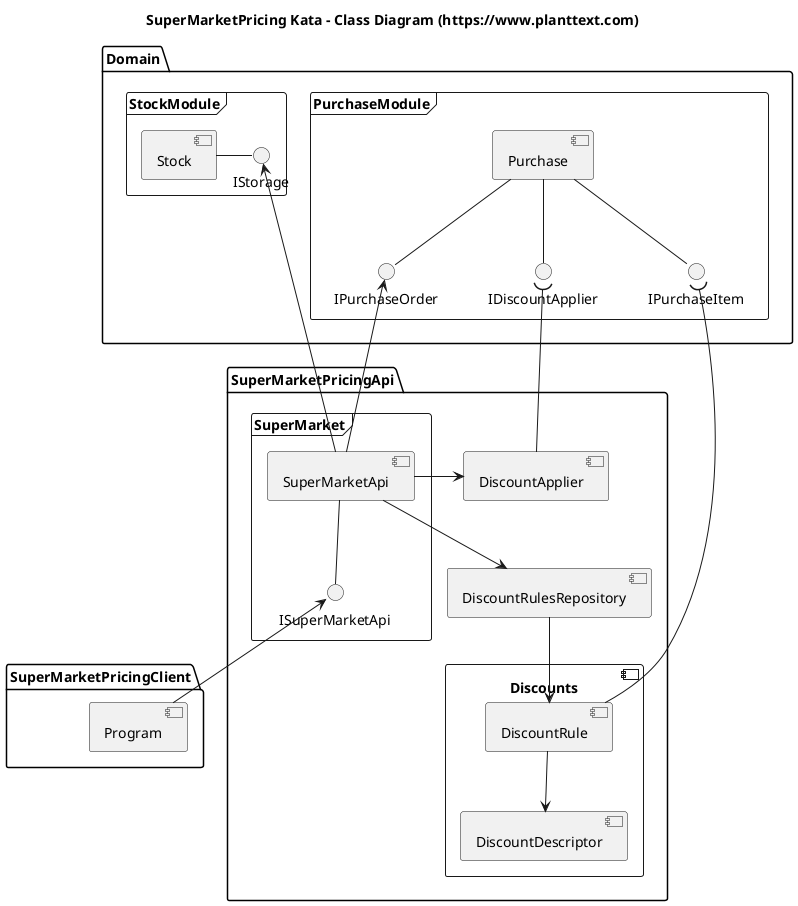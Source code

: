 @startuml

title SuperMarketPricing Kata - Class Diagram (https://www.planttext.com)

package Domain  {


    frame PurchaseModule  {

        component [Purchase] as P

        interface IDiscountApplier
        interface IPurchaseItem
        interface IPurchaseOrder

        P -- IDiscountApplier
        P -- IPurchaseItem
        P -- IPurchaseOrder
    }

    frame StockModule  {

        component [Stock] as S

        interface IStorage

        S -right- IStorage

    }

}
package SuperMarketPricingApi {

    component [DiscountApplier]

    IDiscountApplier )-- DiscountApplier

    component [Discounts]{

        component [DiscountRule] as DR
        component [DiscountDescriptor] as DD

        DR --> DD
    }

    component [DiscountRulesRepository] as DRR
    DRR --> DR
    IPurchaseItem )-- DR

    frame  SuperMarket {

        component [SuperMarketApi] as SM
        interface ISuperMarketApi
        SM -- ISuperMarketApi
        DiscountApplier <-left- SM
        IStorage <-- SM
        IPurchaseOrder <-- SM

    }

    SM --> DRR



}

package SuperMarketPricingClient{

    component [Program] as PC
    ISuperMarketApi <-down- PC


}

@enduml